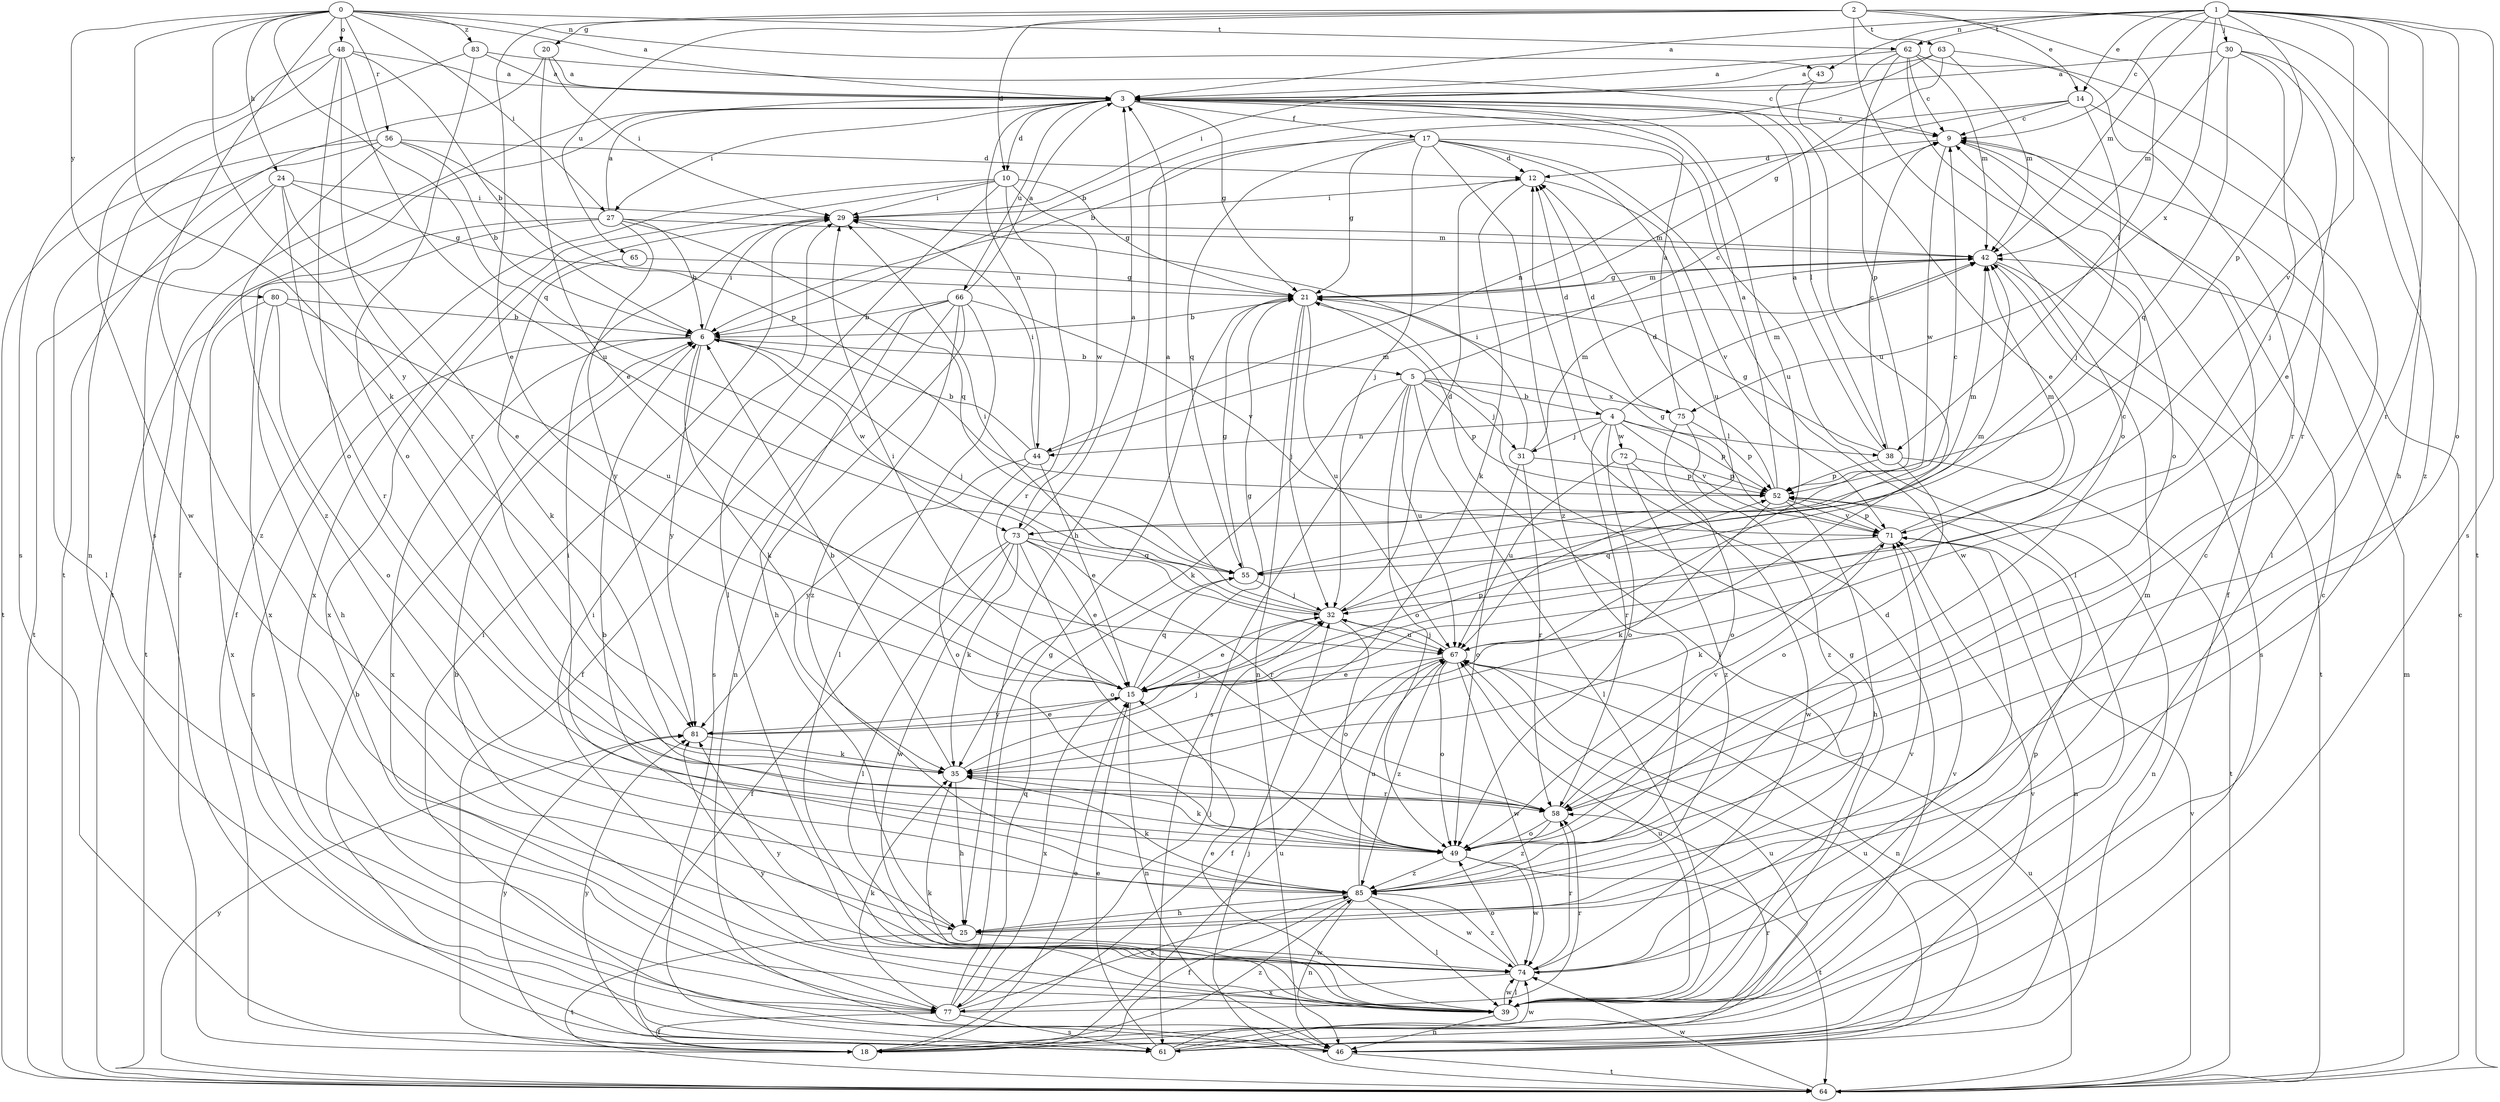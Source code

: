strict digraph  {
0;
1;
2;
3;
4;
5;
6;
9;
10;
12;
14;
15;
17;
18;
20;
21;
24;
25;
27;
29;
30;
31;
32;
35;
38;
39;
42;
43;
44;
46;
48;
49;
52;
55;
56;
58;
61;
62;
63;
64;
65;
66;
67;
71;
72;
73;
74;
75;
77;
80;
81;
83;
85;
0 -> 3  [label=a];
0 -> 24  [label=h];
0 -> 27  [label=i];
0 -> 35  [label=k];
0 -> 43  [label=n];
0 -> 48  [label=o];
0 -> 55  [label=q];
0 -> 56  [label=r];
0 -> 61  [label=s];
0 -> 62  [label=t];
0 -> 80  [label=y];
0 -> 81  [label=y];
0 -> 83  [label=z];
1 -> 3  [label=a];
1 -> 9  [label=c];
1 -> 14  [label=e];
1 -> 25  [label=h];
1 -> 30  [label=j];
1 -> 42  [label=m];
1 -> 43  [label=n];
1 -> 49  [label=o];
1 -> 52  [label=p];
1 -> 58  [label=r];
1 -> 61  [label=s];
1 -> 62  [label=t];
1 -> 71  [label=v];
1 -> 75  [label=x];
2 -> 10  [label=d];
2 -> 14  [label=e];
2 -> 15  [label=e];
2 -> 20  [label=g];
2 -> 38  [label=l];
2 -> 49  [label=o];
2 -> 63  [label=t];
2 -> 64  [label=t];
2 -> 65  [label=u];
3 -> 9  [label=c];
3 -> 10  [label=d];
3 -> 17  [label=f];
3 -> 18  [label=f];
3 -> 21  [label=g];
3 -> 27  [label=i];
3 -> 38  [label=l];
3 -> 44  [label=n];
3 -> 64  [label=t];
3 -> 66  [label=u];
3 -> 67  [label=u];
4 -> 12  [label=d];
4 -> 31  [label=j];
4 -> 38  [label=l];
4 -> 42  [label=m];
4 -> 44  [label=n];
4 -> 49  [label=o];
4 -> 52  [label=p];
4 -> 58  [label=r];
4 -> 71  [label=v];
4 -> 72  [label=w];
5 -> 4  [label=b];
5 -> 9  [label=c];
5 -> 31  [label=j];
5 -> 35  [label=k];
5 -> 39  [label=l];
5 -> 49  [label=o];
5 -> 52  [label=p];
5 -> 61  [label=s];
5 -> 67  [label=u];
5 -> 75  [label=x];
6 -> 5  [label=b];
6 -> 29  [label=i];
6 -> 32  [label=j];
6 -> 35  [label=k];
6 -> 61  [label=s];
6 -> 73  [label=w];
6 -> 77  [label=x];
6 -> 81  [label=y];
9 -> 12  [label=d];
9 -> 18  [label=f];
9 -> 73  [label=w];
10 -> 18  [label=f];
10 -> 21  [label=g];
10 -> 29  [label=i];
10 -> 39  [label=l];
10 -> 58  [label=r];
10 -> 73  [label=w];
10 -> 77  [label=x];
12 -> 29  [label=i];
12 -> 35  [label=k];
12 -> 71  [label=v];
14 -> 6  [label=b];
14 -> 9  [label=c];
14 -> 32  [label=j];
14 -> 39  [label=l];
14 -> 44  [label=n];
15 -> 9  [label=c];
15 -> 21  [label=g];
15 -> 29  [label=i];
15 -> 46  [label=n];
15 -> 52  [label=p];
15 -> 55  [label=q];
15 -> 77  [label=x];
15 -> 81  [label=y];
17 -> 12  [label=d];
17 -> 21  [label=g];
17 -> 25  [label=h];
17 -> 32  [label=j];
17 -> 39  [label=l];
17 -> 55  [label=q];
17 -> 67  [label=u];
17 -> 74  [label=w];
17 -> 85  [label=z];
18 -> 9  [label=c];
18 -> 12  [label=d];
18 -> 15  [label=e];
18 -> 67  [label=u];
18 -> 81  [label=y];
18 -> 85  [label=z];
20 -> 3  [label=a];
20 -> 15  [label=e];
20 -> 29  [label=i];
20 -> 64  [label=t];
21 -> 6  [label=b];
21 -> 32  [label=j];
21 -> 39  [label=l];
21 -> 42  [label=m];
21 -> 46  [label=n];
21 -> 67  [label=u];
24 -> 15  [label=e];
24 -> 21  [label=g];
24 -> 29  [label=i];
24 -> 58  [label=r];
24 -> 64  [label=t];
24 -> 85  [label=z];
25 -> 6  [label=b];
25 -> 42  [label=m];
25 -> 64  [label=t];
25 -> 74  [label=w];
27 -> 3  [label=a];
27 -> 6  [label=b];
27 -> 42  [label=m];
27 -> 55  [label=q];
27 -> 64  [label=t];
27 -> 77  [label=x];
27 -> 81  [label=y];
29 -> 42  [label=m];
29 -> 77  [label=x];
30 -> 3  [label=a];
30 -> 15  [label=e];
30 -> 32  [label=j];
30 -> 42  [label=m];
30 -> 55  [label=q];
30 -> 85  [label=z];
31 -> 29  [label=i];
31 -> 42  [label=m];
31 -> 49  [label=o];
31 -> 52  [label=p];
31 -> 58  [label=r];
32 -> 3  [label=a];
32 -> 12  [label=d];
32 -> 15  [label=e];
32 -> 29  [label=i];
32 -> 42  [label=m];
32 -> 49  [label=o];
32 -> 67  [label=u];
35 -> 6  [label=b];
35 -> 25  [label=h];
35 -> 32  [label=j];
35 -> 58  [label=r];
38 -> 3  [label=a];
38 -> 9  [label=c];
38 -> 21  [label=g];
38 -> 49  [label=o];
38 -> 52  [label=p];
38 -> 64  [label=t];
39 -> 6  [label=b];
39 -> 15  [label=e];
39 -> 21  [label=g];
39 -> 29  [label=i];
39 -> 35  [label=k];
39 -> 46  [label=n];
39 -> 52  [label=p];
39 -> 67  [label=u];
39 -> 71  [label=v];
39 -> 74  [label=w];
39 -> 81  [label=y];
42 -> 21  [label=g];
42 -> 61  [label=s];
42 -> 64  [label=t];
43 -> 15  [label=e];
43 -> 67  [label=u];
44 -> 6  [label=b];
44 -> 15  [label=e];
44 -> 29  [label=i];
44 -> 42  [label=m];
44 -> 49  [label=o];
44 -> 81  [label=y];
46 -> 6  [label=b];
46 -> 29  [label=i];
46 -> 64  [label=t];
46 -> 67  [label=u];
48 -> 3  [label=a];
48 -> 6  [label=b];
48 -> 49  [label=o];
48 -> 58  [label=r];
48 -> 61  [label=s];
48 -> 67  [label=u];
48 -> 74  [label=w];
49 -> 35  [label=k];
49 -> 64  [label=t];
49 -> 74  [label=w];
49 -> 85  [label=z];
52 -> 3  [label=a];
52 -> 12  [label=d];
52 -> 25  [label=h];
52 -> 35  [label=k];
52 -> 46  [label=n];
52 -> 71  [label=v];
55 -> 9  [label=c];
55 -> 21  [label=g];
55 -> 32  [label=j];
56 -> 6  [label=b];
56 -> 12  [label=d];
56 -> 39  [label=l];
56 -> 52  [label=p];
56 -> 64  [label=t];
56 -> 85  [label=z];
58 -> 49  [label=o];
58 -> 71  [label=v];
58 -> 85  [label=z];
61 -> 15  [label=e];
61 -> 58  [label=r];
61 -> 67  [label=u];
61 -> 71  [label=v];
61 -> 74  [label=w];
61 -> 81  [label=y];
62 -> 3  [label=a];
62 -> 9  [label=c];
62 -> 29  [label=i];
62 -> 42  [label=m];
62 -> 49  [label=o];
62 -> 52  [label=p];
62 -> 58  [label=r];
63 -> 3  [label=a];
63 -> 6  [label=b];
63 -> 21  [label=g];
63 -> 42  [label=m];
63 -> 58  [label=r];
64 -> 9  [label=c];
64 -> 32  [label=j];
64 -> 42  [label=m];
64 -> 67  [label=u];
64 -> 71  [label=v];
64 -> 74  [label=w];
64 -> 81  [label=y];
65 -> 21  [label=g];
65 -> 35  [label=k];
66 -> 3  [label=a];
66 -> 6  [label=b];
66 -> 18  [label=f];
66 -> 25  [label=h];
66 -> 39  [label=l];
66 -> 46  [label=n];
66 -> 61  [label=s];
66 -> 71  [label=v];
66 -> 85  [label=z];
67 -> 15  [label=e];
67 -> 18  [label=f];
67 -> 32  [label=j];
67 -> 46  [label=n];
67 -> 49  [label=o];
67 -> 74  [label=w];
67 -> 85  [label=z];
71 -> 21  [label=g];
71 -> 35  [label=k];
71 -> 42  [label=m];
71 -> 46  [label=n];
71 -> 52  [label=p];
71 -> 55  [label=q];
72 -> 52  [label=p];
72 -> 67  [label=u];
72 -> 74  [label=w];
72 -> 85  [label=z];
73 -> 3  [label=a];
73 -> 15  [label=e];
73 -> 18  [label=f];
73 -> 35  [label=k];
73 -> 39  [label=l];
73 -> 42  [label=m];
73 -> 49  [label=o];
73 -> 55  [label=q];
73 -> 58  [label=r];
73 -> 74  [label=w];
74 -> 9  [label=c];
74 -> 39  [label=l];
74 -> 49  [label=o];
74 -> 58  [label=r];
74 -> 71  [label=v];
74 -> 77  [label=x];
74 -> 81  [label=y];
74 -> 85  [label=z];
75 -> 3  [label=a];
75 -> 12  [label=d];
75 -> 49  [label=o];
75 -> 52  [label=p];
75 -> 85  [label=z];
77 -> 18  [label=f];
77 -> 21  [label=g];
77 -> 32  [label=j];
77 -> 35  [label=k];
77 -> 55  [label=q];
77 -> 58  [label=r];
77 -> 61  [label=s];
77 -> 85  [label=z];
80 -> 6  [label=b];
80 -> 25  [label=h];
80 -> 49  [label=o];
80 -> 67  [label=u];
80 -> 77  [label=x];
81 -> 15  [label=e];
81 -> 32  [label=j];
81 -> 35  [label=k];
83 -> 3  [label=a];
83 -> 9  [label=c];
83 -> 46  [label=n];
83 -> 49  [label=o];
85 -> 18  [label=f];
85 -> 25  [label=h];
85 -> 29  [label=i];
85 -> 35  [label=k];
85 -> 39  [label=l];
85 -> 46  [label=n];
85 -> 67  [label=u];
85 -> 74  [label=w];
}
